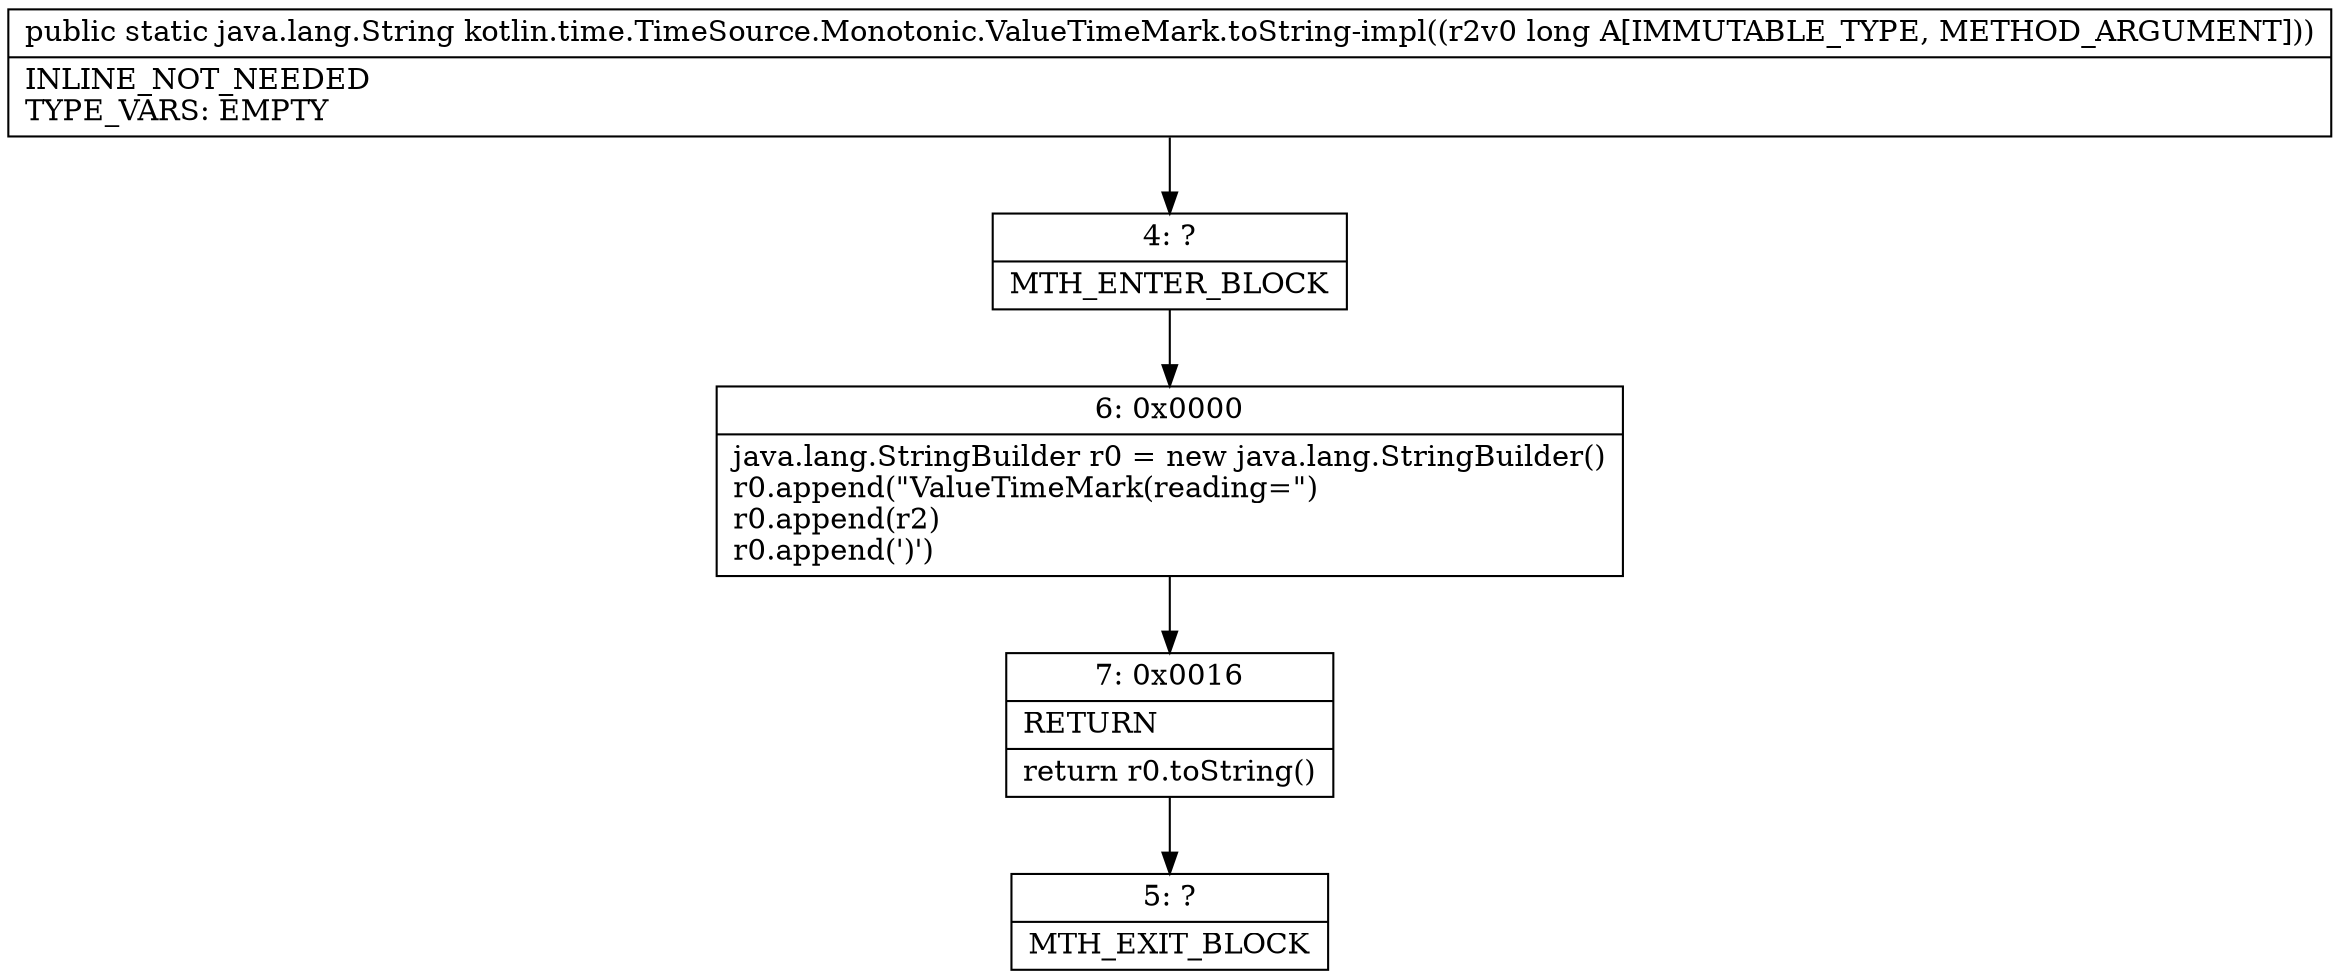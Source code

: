 digraph "CFG forkotlin.time.TimeSource.Monotonic.ValueTimeMark.toString\-impl(J)Ljava\/lang\/String;" {
Node_4 [shape=record,label="{4\:\ ?|MTH_ENTER_BLOCK\l}"];
Node_6 [shape=record,label="{6\:\ 0x0000|java.lang.StringBuilder r0 = new java.lang.StringBuilder()\lr0.append(\"ValueTimeMark(reading=\")\lr0.append(r2)\lr0.append(')')\l}"];
Node_7 [shape=record,label="{7\:\ 0x0016|RETURN\l|return r0.toString()\l}"];
Node_5 [shape=record,label="{5\:\ ?|MTH_EXIT_BLOCK\l}"];
MethodNode[shape=record,label="{public static java.lang.String kotlin.time.TimeSource.Monotonic.ValueTimeMark.toString\-impl((r2v0 long A[IMMUTABLE_TYPE, METHOD_ARGUMENT]))  | INLINE_NOT_NEEDED\lTYPE_VARS: EMPTY\l}"];
MethodNode -> Node_4;Node_4 -> Node_6;
Node_6 -> Node_7;
Node_7 -> Node_5;
}

